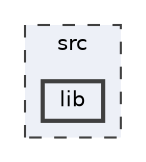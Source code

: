 digraph "src/lib"
{
 // LATEX_PDF_SIZE
  bgcolor="transparent";
  edge [fontname=Helvetica,fontsize=10,labelfontname=Helvetica,labelfontsize=10];
  node [fontname=Helvetica,fontsize=10,shape=box,height=0.2,width=0.4];
  compound=true
  subgraph clusterdir_68267d1309a1af8e8297ef4c3efbcdba {
    graph [ bgcolor="#edf0f7", pencolor="grey25", label="src", fontname=Helvetica,fontsize=10 style="filled,dashed", URL="dir_68267d1309a1af8e8297ef4c3efbcdba.html",tooltip=""]
  dir_c85d3e3c5052e9ad9ce18c6863244a25 [label="lib", fillcolor="#edf0f7", color="grey25", style="filled,bold", URL="dir_c85d3e3c5052e9ad9ce18c6863244a25.html",tooltip=""];
  }
}

